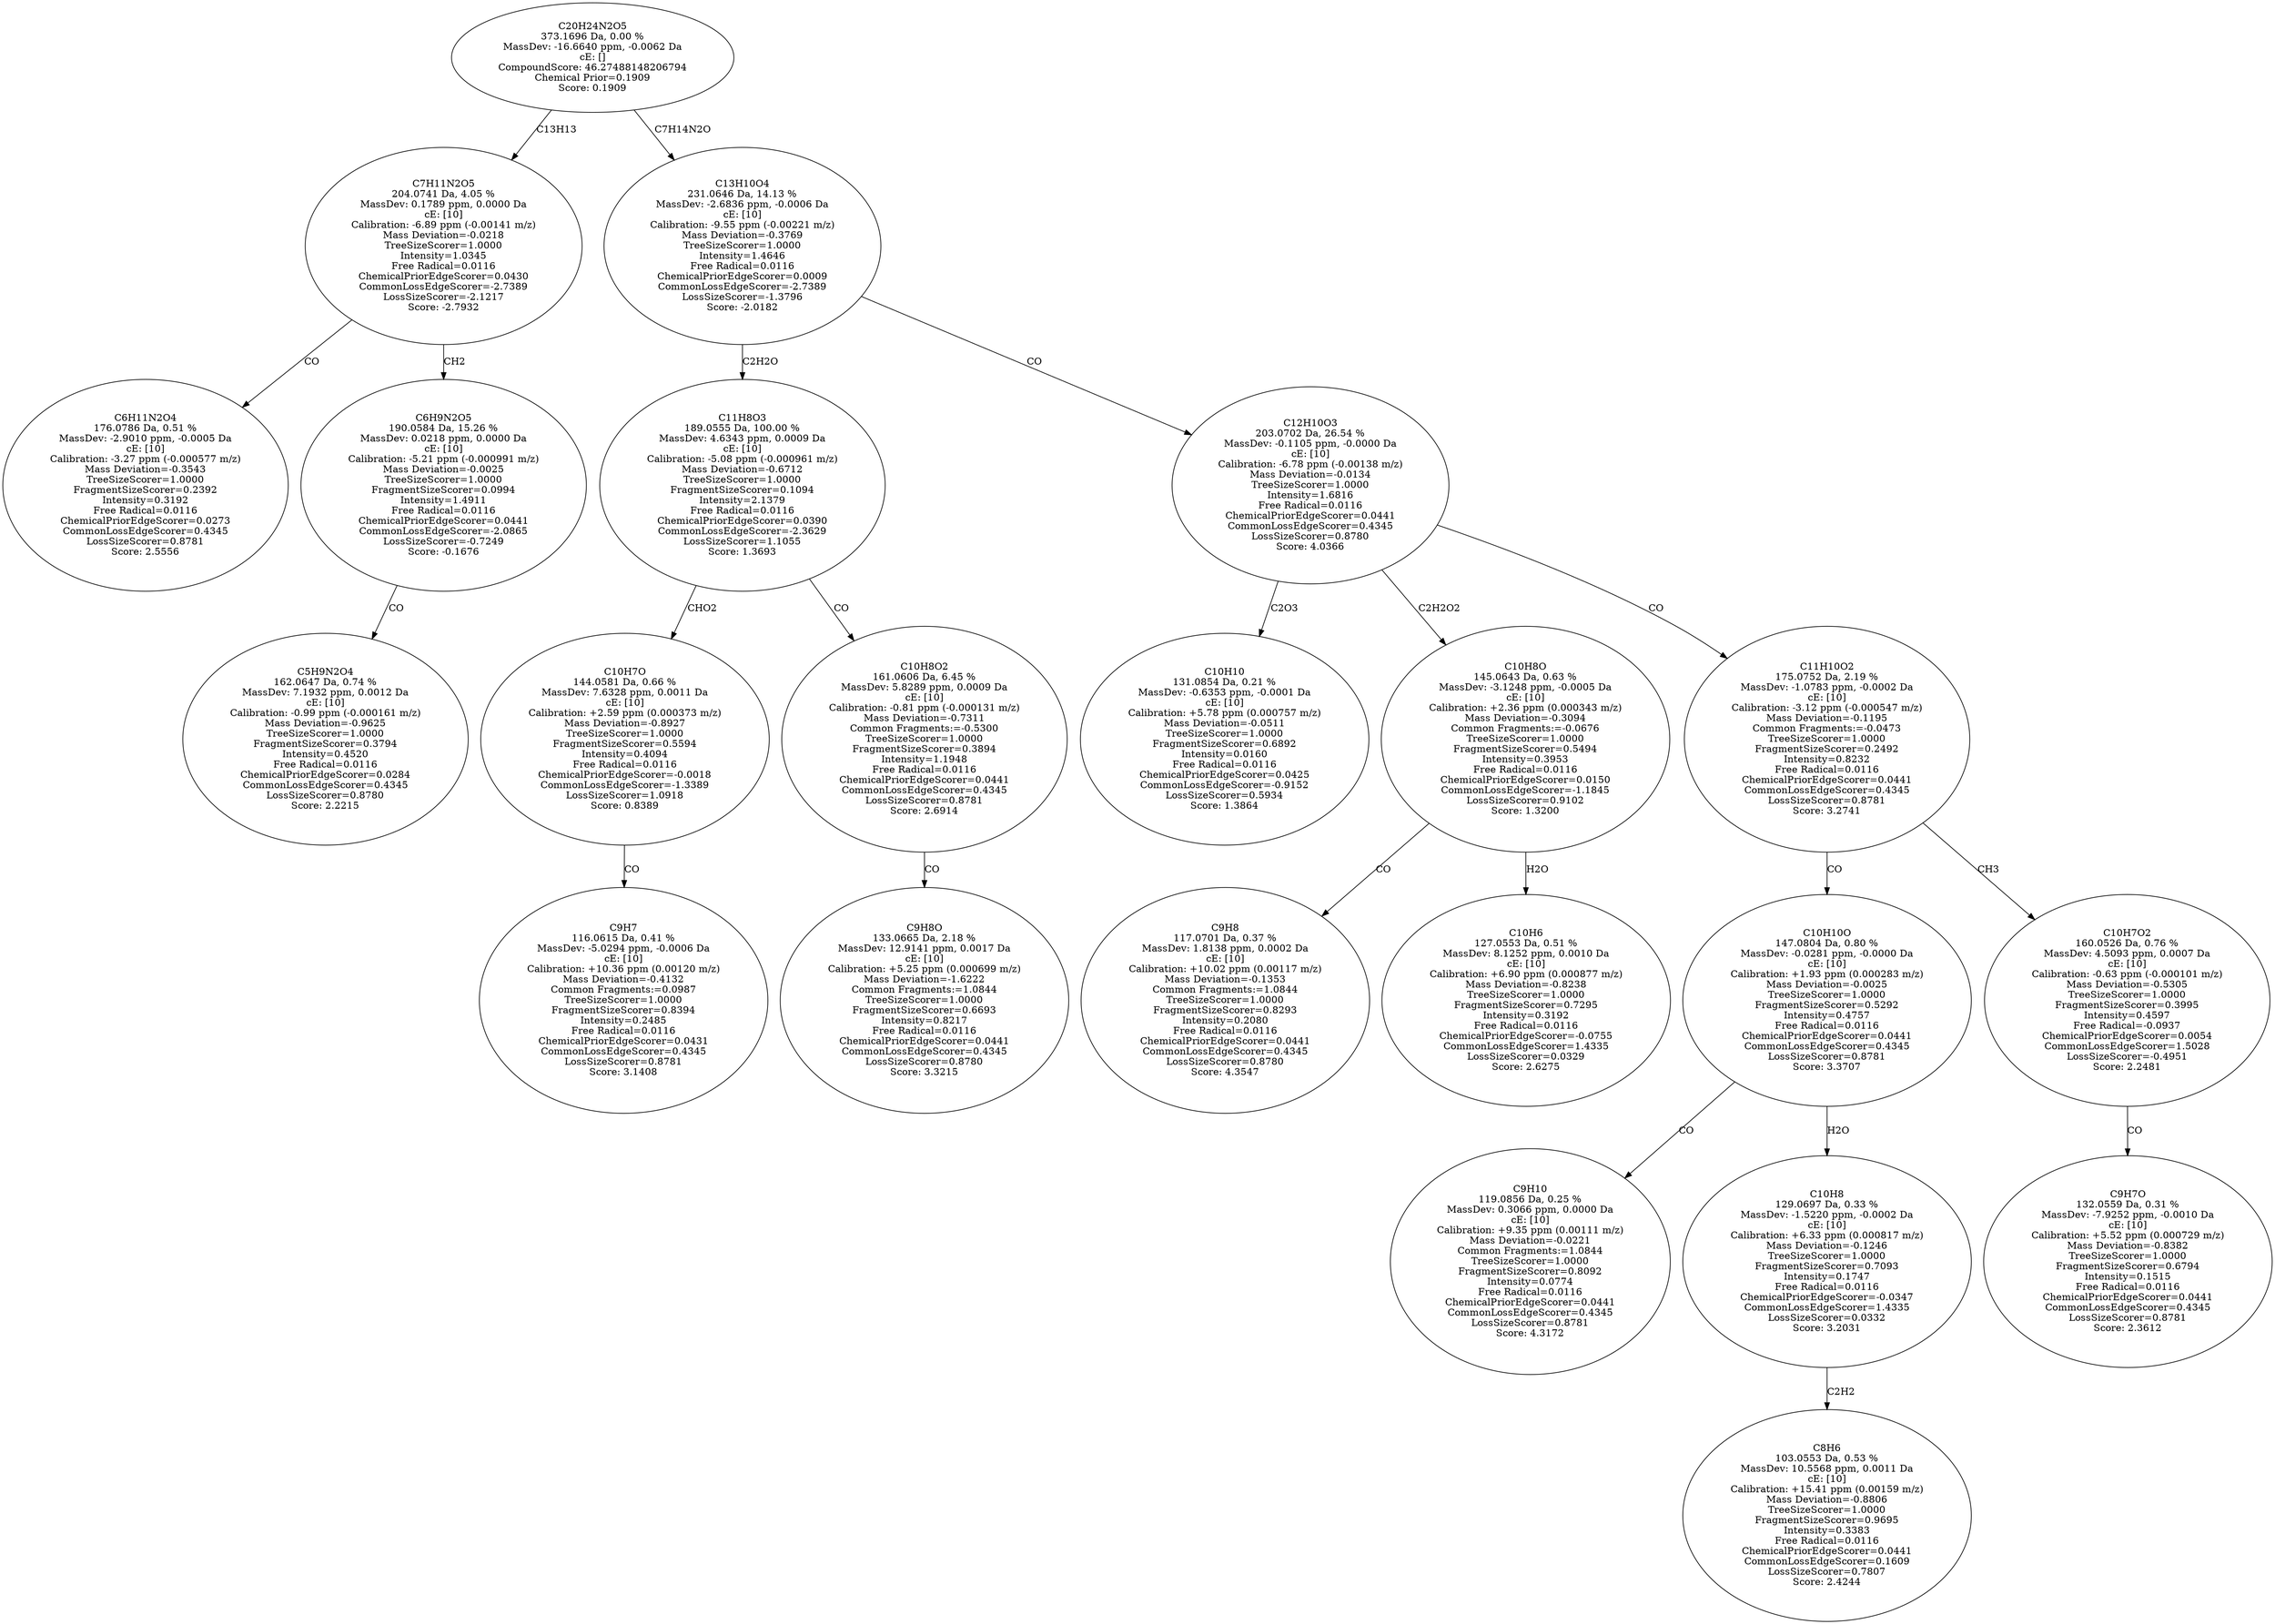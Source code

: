 strict digraph {
v1 [label="C6H11N2O4\n176.0786 Da, 0.51 %\nMassDev: -2.9010 ppm, -0.0005 Da\ncE: [10]\nCalibration: -3.27 ppm (-0.000577 m/z)\nMass Deviation=-0.3543\nTreeSizeScorer=1.0000\nFragmentSizeScorer=0.2392\nIntensity=0.3192\nFree Radical=0.0116\nChemicalPriorEdgeScorer=0.0273\nCommonLossEdgeScorer=0.4345\nLossSizeScorer=0.8781\nScore: 2.5556"];
v2 [label="C5H9N2O4\n162.0647 Da, 0.74 %\nMassDev: 7.1932 ppm, 0.0012 Da\ncE: [10]\nCalibration: -0.99 ppm (-0.000161 m/z)\nMass Deviation=-0.9625\nTreeSizeScorer=1.0000\nFragmentSizeScorer=0.3794\nIntensity=0.4520\nFree Radical=0.0116\nChemicalPriorEdgeScorer=0.0284\nCommonLossEdgeScorer=0.4345\nLossSizeScorer=0.8780\nScore: 2.2215"];
v3 [label="C6H9N2O5\n190.0584 Da, 15.26 %\nMassDev: 0.0218 ppm, 0.0000 Da\ncE: [10]\nCalibration: -5.21 ppm (-0.000991 m/z)\nMass Deviation=-0.0025\nTreeSizeScorer=1.0000\nFragmentSizeScorer=0.0994\nIntensity=1.4911\nFree Radical=0.0116\nChemicalPriorEdgeScorer=0.0441\nCommonLossEdgeScorer=-2.0865\nLossSizeScorer=-0.7249\nScore: -0.1676"];
v4 [label="C7H11N2O5\n204.0741 Da, 4.05 %\nMassDev: 0.1789 ppm, 0.0000 Da\ncE: [10]\nCalibration: -6.89 ppm (-0.00141 m/z)\nMass Deviation=-0.0218\nTreeSizeScorer=1.0000\nIntensity=1.0345\nFree Radical=0.0116\nChemicalPriorEdgeScorer=0.0430\nCommonLossEdgeScorer=-2.7389\nLossSizeScorer=-2.1217\nScore: -2.7932"];
v5 [label="C9H7\n116.0615 Da, 0.41 %\nMassDev: -5.0294 ppm, -0.0006 Da\ncE: [10]\nCalibration: +10.36 ppm (0.00120 m/z)\nMass Deviation=-0.4132\nCommon Fragments:=0.0987\nTreeSizeScorer=1.0000\nFragmentSizeScorer=0.8394\nIntensity=0.2485\nFree Radical=0.0116\nChemicalPriorEdgeScorer=0.0431\nCommonLossEdgeScorer=0.4345\nLossSizeScorer=0.8781\nScore: 3.1408"];
v6 [label="C10H7O\n144.0581 Da, 0.66 %\nMassDev: 7.6328 ppm, 0.0011 Da\ncE: [10]\nCalibration: +2.59 ppm (0.000373 m/z)\nMass Deviation=-0.8927\nTreeSizeScorer=1.0000\nFragmentSizeScorer=0.5594\nIntensity=0.4094\nFree Radical=0.0116\nChemicalPriorEdgeScorer=-0.0018\nCommonLossEdgeScorer=-1.3389\nLossSizeScorer=1.0918\nScore: 0.8389"];
v7 [label="C9H8O\n133.0665 Da, 2.18 %\nMassDev: 12.9141 ppm, 0.0017 Da\ncE: [10]\nCalibration: +5.25 ppm (0.000699 m/z)\nMass Deviation=-1.6222\nCommon Fragments:=1.0844\nTreeSizeScorer=1.0000\nFragmentSizeScorer=0.6693\nIntensity=0.8217\nFree Radical=0.0116\nChemicalPriorEdgeScorer=0.0441\nCommonLossEdgeScorer=0.4345\nLossSizeScorer=0.8780\nScore: 3.3215"];
v8 [label="C10H8O2\n161.0606 Da, 6.45 %\nMassDev: 5.8289 ppm, 0.0009 Da\ncE: [10]\nCalibration: -0.81 ppm (-0.000131 m/z)\nMass Deviation=-0.7311\nCommon Fragments:=-0.5300\nTreeSizeScorer=1.0000\nFragmentSizeScorer=0.3894\nIntensity=1.1948\nFree Radical=0.0116\nChemicalPriorEdgeScorer=0.0441\nCommonLossEdgeScorer=0.4345\nLossSizeScorer=0.8781\nScore: 2.6914"];
v9 [label="C11H8O3\n189.0555 Da, 100.00 %\nMassDev: 4.6343 ppm, 0.0009 Da\ncE: [10]\nCalibration: -5.08 ppm (-0.000961 m/z)\nMass Deviation=-0.6712\nTreeSizeScorer=1.0000\nFragmentSizeScorer=0.1094\nIntensity=2.1379\nFree Radical=0.0116\nChemicalPriorEdgeScorer=0.0390\nCommonLossEdgeScorer=-2.3629\nLossSizeScorer=1.1055\nScore: 1.3693"];
v10 [label="C10H10\n131.0854 Da, 0.21 %\nMassDev: -0.6353 ppm, -0.0001 Da\ncE: [10]\nCalibration: +5.78 ppm (0.000757 m/z)\nMass Deviation=-0.0511\nTreeSizeScorer=1.0000\nFragmentSizeScorer=0.6892\nIntensity=0.0160\nFree Radical=0.0116\nChemicalPriorEdgeScorer=0.0425\nCommonLossEdgeScorer=-0.9152\nLossSizeScorer=0.5934\nScore: 1.3864"];
v11 [label="C9H8\n117.0701 Da, 0.37 %\nMassDev: 1.8138 ppm, 0.0002 Da\ncE: [10]\nCalibration: +10.02 ppm (0.00117 m/z)\nMass Deviation=-0.1353\nCommon Fragments:=1.0844\nTreeSizeScorer=1.0000\nFragmentSizeScorer=0.8293\nIntensity=0.2080\nFree Radical=0.0116\nChemicalPriorEdgeScorer=0.0441\nCommonLossEdgeScorer=0.4345\nLossSizeScorer=0.8780\nScore: 4.3547"];
v12 [label="C10H6\n127.0553 Da, 0.51 %\nMassDev: 8.1252 ppm, 0.0010 Da\ncE: [10]\nCalibration: +6.90 ppm (0.000877 m/z)\nMass Deviation=-0.8238\nTreeSizeScorer=1.0000\nFragmentSizeScorer=0.7295\nIntensity=0.3192\nFree Radical=0.0116\nChemicalPriorEdgeScorer=-0.0755\nCommonLossEdgeScorer=1.4335\nLossSizeScorer=0.0329\nScore: 2.6275"];
v13 [label="C10H8O\n145.0643 Da, 0.63 %\nMassDev: -3.1248 ppm, -0.0005 Da\ncE: [10]\nCalibration: +2.36 ppm (0.000343 m/z)\nMass Deviation=-0.3094\nCommon Fragments:=-0.0676\nTreeSizeScorer=1.0000\nFragmentSizeScorer=0.5494\nIntensity=0.3953\nFree Radical=0.0116\nChemicalPriorEdgeScorer=0.0150\nCommonLossEdgeScorer=-1.1845\nLossSizeScorer=0.9102\nScore: 1.3200"];
v14 [label="C9H10\n119.0856 Da, 0.25 %\nMassDev: 0.3066 ppm, 0.0000 Da\ncE: [10]\nCalibration: +9.35 ppm (0.00111 m/z)\nMass Deviation=-0.0221\nCommon Fragments:=1.0844\nTreeSizeScorer=1.0000\nFragmentSizeScorer=0.8092\nIntensity=0.0774\nFree Radical=0.0116\nChemicalPriorEdgeScorer=0.0441\nCommonLossEdgeScorer=0.4345\nLossSizeScorer=0.8781\nScore: 4.3172"];
v15 [label="C8H6\n103.0553 Da, 0.53 %\nMassDev: 10.5568 ppm, 0.0011 Da\ncE: [10]\nCalibration: +15.41 ppm (0.00159 m/z)\nMass Deviation=-0.8806\nTreeSizeScorer=1.0000\nFragmentSizeScorer=0.9695\nIntensity=0.3383\nFree Radical=0.0116\nChemicalPriorEdgeScorer=0.0441\nCommonLossEdgeScorer=0.1609\nLossSizeScorer=0.7807\nScore: 2.4244"];
v16 [label="C10H8\n129.0697 Da, 0.33 %\nMassDev: -1.5220 ppm, -0.0002 Da\ncE: [10]\nCalibration: +6.33 ppm (0.000817 m/z)\nMass Deviation=-0.1246\nTreeSizeScorer=1.0000\nFragmentSizeScorer=0.7093\nIntensity=0.1747\nFree Radical=0.0116\nChemicalPriorEdgeScorer=-0.0347\nCommonLossEdgeScorer=1.4335\nLossSizeScorer=0.0332\nScore: 3.2031"];
v17 [label="C10H10O\n147.0804 Da, 0.80 %\nMassDev: -0.0281 ppm, -0.0000 Da\ncE: [10]\nCalibration: +1.93 ppm (0.000283 m/z)\nMass Deviation=-0.0025\nTreeSizeScorer=1.0000\nFragmentSizeScorer=0.5292\nIntensity=0.4757\nFree Radical=0.0116\nChemicalPriorEdgeScorer=0.0441\nCommonLossEdgeScorer=0.4345\nLossSizeScorer=0.8781\nScore: 3.3707"];
v18 [label="C9H7O\n132.0559 Da, 0.31 %\nMassDev: -7.9252 ppm, -0.0010 Da\ncE: [10]\nCalibration: +5.52 ppm (0.000729 m/z)\nMass Deviation=-0.8382\nTreeSizeScorer=1.0000\nFragmentSizeScorer=0.6794\nIntensity=0.1515\nFree Radical=0.0116\nChemicalPriorEdgeScorer=0.0441\nCommonLossEdgeScorer=0.4345\nLossSizeScorer=0.8781\nScore: 2.3612"];
v19 [label="C10H7O2\n160.0526 Da, 0.76 %\nMassDev: 4.5093 ppm, 0.0007 Da\ncE: [10]\nCalibration: -0.63 ppm (-0.000101 m/z)\nMass Deviation=-0.5305\nTreeSizeScorer=1.0000\nFragmentSizeScorer=0.3995\nIntensity=0.4597\nFree Radical=-0.0937\nChemicalPriorEdgeScorer=0.0054\nCommonLossEdgeScorer=1.5028\nLossSizeScorer=-0.4951\nScore: 2.2481"];
v20 [label="C11H10O2\n175.0752 Da, 2.19 %\nMassDev: -1.0783 ppm, -0.0002 Da\ncE: [10]\nCalibration: -3.12 ppm (-0.000547 m/z)\nMass Deviation=-0.1195\nCommon Fragments:=-0.0473\nTreeSizeScorer=1.0000\nFragmentSizeScorer=0.2492\nIntensity=0.8232\nFree Radical=0.0116\nChemicalPriorEdgeScorer=0.0441\nCommonLossEdgeScorer=0.4345\nLossSizeScorer=0.8781\nScore: 3.2741"];
v21 [label="C12H10O3\n203.0702 Da, 26.54 %\nMassDev: -0.1105 ppm, -0.0000 Da\ncE: [10]\nCalibration: -6.78 ppm (-0.00138 m/z)\nMass Deviation=-0.0134\nTreeSizeScorer=1.0000\nIntensity=1.6816\nFree Radical=0.0116\nChemicalPriorEdgeScorer=0.0441\nCommonLossEdgeScorer=0.4345\nLossSizeScorer=0.8780\nScore: 4.0366"];
v22 [label="C13H10O4\n231.0646 Da, 14.13 %\nMassDev: -2.6836 ppm, -0.0006 Da\ncE: [10]\nCalibration: -9.55 ppm (-0.00221 m/z)\nMass Deviation=-0.3769\nTreeSizeScorer=1.0000\nIntensity=1.4646\nFree Radical=0.0116\nChemicalPriorEdgeScorer=0.0009\nCommonLossEdgeScorer=-2.7389\nLossSizeScorer=-1.3796\nScore: -2.0182"];
v23 [label="C20H24N2O5\n373.1696 Da, 0.00 %\nMassDev: -16.6640 ppm, -0.0062 Da\ncE: []\nCompoundScore: 46.27488148206794\nChemical Prior=0.1909\nScore: 0.1909"];
v4 -> v1 [label="CO"];
v3 -> v2 [label="CO"];
v4 -> v3 [label="CH2"];
v23 -> v4 [label="C13H13"];
v6 -> v5 [label="CO"];
v9 -> v6 [label="CHO2"];
v8 -> v7 [label="CO"];
v9 -> v8 [label="CO"];
v22 -> v9 [label="C2H2O"];
v21 -> v10 [label="C2O3"];
v13 -> v11 [label="CO"];
v13 -> v12 [label="H2O"];
v21 -> v13 [label="C2H2O2"];
v17 -> v14 [label="CO"];
v16 -> v15 [label="C2H2"];
v17 -> v16 [label="H2O"];
v20 -> v17 [label="CO"];
v19 -> v18 [label="CO"];
v20 -> v19 [label="CH3"];
v21 -> v20 [label="CO"];
v22 -> v21 [label="CO"];
v23 -> v22 [label="C7H14N2O"];
}